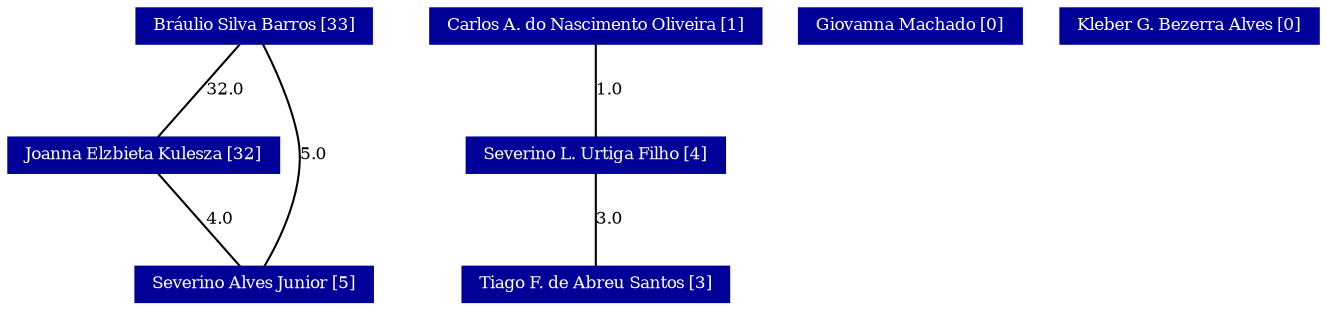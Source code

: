 strict graph grafo2 {
	graph [bb="0,0,559.5,141",
		id=grafo2,
		overlap=False
	];
	node [fontsize=8,
		label="\N",
		shape=rectangle,
		style=filled
	];
	0	 [URL="membro-8938691250105531.html",
		color="#000099",
		fontcolor="#FFFFFF",
		height=0.23611,
		label="Bráulio Silva Barros [33]",
		pos="104,132.5",
		width=1.375];
	3	 [URL="membro-1568423340359601.html",
		color="#000099",
		fontcolor="#FFFFFF",
		height=0.23611,
		label="Joanna Elzbieta Kulesza [32]",
		pos="56,70.5",
		width=1.5556];
	0 -- 3	 [fontsize=8,
		label=32.0,
		lp="90,101.5",
		pos="97.326,123.88 88.155,112.03 71.758,90.854 62.618,79.048"];
	5	 [URL="membro-9563158536061549.html",
		color="#000099",
		fontcolor="#FFFFFF",
		height=0.23611,
		label="Severino Alves Junior [5]",
		pos="104,8.5",
		width=1.3889];
	0 -- 5	 [fontsize=8,
		label=5.0,
		lp="127,70.5",
		pos="108.32,123.91 114.44,110.72 124.51,84.644 121,62 118.46,45.628 111.8,27.408 107.61,17.013"];
	3 -- 5	 [fontsize=8,
		label=4.0,
		lp="88,39.5",
		pos="62.674,61.879 71.845,50.034 88.242,28.854 97.382,17.048"];
	1	 [URL="membro-2972467462423068.html",
		color="#000099",
		fontcolor="#FFFFFF",
		height=0.23611,
		label="Carlos A. do Nascimento Oliveira [1]",
		pos="251,132.5",
		width=1.9444];
	6	 [URL="membro-4668070841633275.html",
		color="#000099",
		fontcolor="#FFFFFF",
		height=0.23611,
		label="Severino L. Urtiga Filho [4]",
		pos="251,70.5",
		width=1.5139];
	1 -- 6	 [fontsize=8,
		label=1.0,
		lp="256,101.5",
		pos="251,123.88 251,112.03 251,90.854 251,79.048"];
	7	 [URL="membro-2200553486822519.html",
		color="#000099",
		fontcolor="#FFFFFF",
		height=0.23611,
		label="Tiago F. de Abreu Santos [3]",
		pos="251,8.5",
		width=1.5556];
	6 -- 7	 [fontsize=8,
		label=3.0,
		lp="256,39.5",
		pos="251,61.879 251,50.034 251,28.854 251,17.048"];
	2	 [URL="membro-2869680994075940.html",
		color="#000099",
		fontcolor="#FFFFFF",
		height=0.23611,
		label="Giovanna Machado [0]",
		pos="385,132.5",
		width=1.2639];
	4	 [URL="membro-5515185093886020.html",
		color="#000099",
		fontcolor="#FFFFFF",
		height=0.23611,
		label="Kleber G. Bezerra Alves [0]",
		pos="504,132.5",
		width=1.5417];
}
